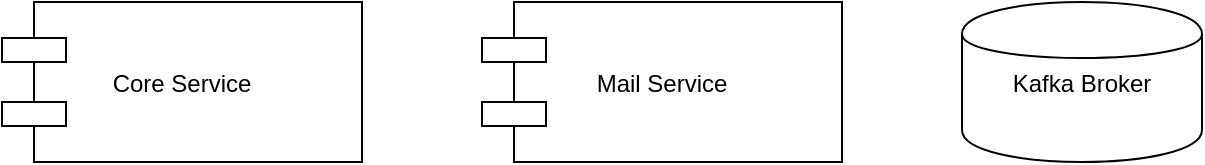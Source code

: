 
<mxfile>
  <diagram name="Component Diagram" id="3">
    <mxGraphModel dx="1070" dy="647" grid="1" gridSize="10">
      <root>
        <mxCell id="0"/>
        <mxCell id="1" parent="0"/>
        <mxCell id="2" value="Core Service" style="shape=component;" vertex="1" parent="1">
          <mxGeometry x="40" y="40" width="180" height="80" as="geometry"/>
        </mxCell>
        <mxCell id="3" value="Mail Service" style="shape=component;" vertex="1" parent="1">
          <mxGeometry x="280" y="40" width="180" height="80" as="geometry"/>
        </mxCell>
        <mxCell id="4" value="Kafka Broker" style="shape=cylinder;" vertex="1" parent="1">
          <mxGeometry x="520" y="40" width="120" height="80" as="geometry"/>
        </mxCell>
      </root>
    </mxGraphModel>
  </diagram>
</mxfile>
